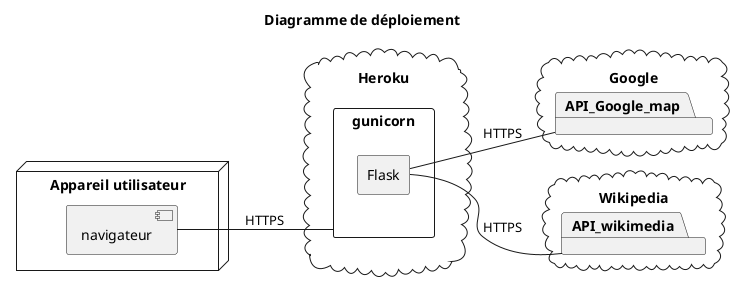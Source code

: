 @startuml 07_deployment
title Diagramme de déploiement

left to right direction

node "Appareil utilisateur"{
    component navigateur
}

cloud Heroku{
    rectangle gunicorn{
        rectangle Flask
    }
}

cloud Google{
    package API_Google_map
}

cloud Wikipedia{
    package API_wikimedia
}

navigateur -- gunicorn : HTTPS
Flask -- API_Google_map : HTTPS
Flask -- API_wikimedia : HTTPS

@enduml